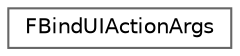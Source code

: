 digraph "Graphical Class Hierarchy"
{
 // INTERACTIVE_SVG=YES
 // LATEX_PDF_SIZE
  bgcolor="transparent";
  edge [fontname=Helvetica,fontsize=10,labelfontname=Helvetica,labelfontsize=10];
  node [fontname=Helvetica,fontsize=10,shape=box,height=0.2,width=0.4];
  rankdir="LR";
  Node0 [id="Node000000",label="FBindUIActionArgs",height=0.2,width=0.4,color="grey40", fillcolor="white", style="filled",URL="$d2/d27/structFBindUIActionArgs.html",tooltip=" "];
}
